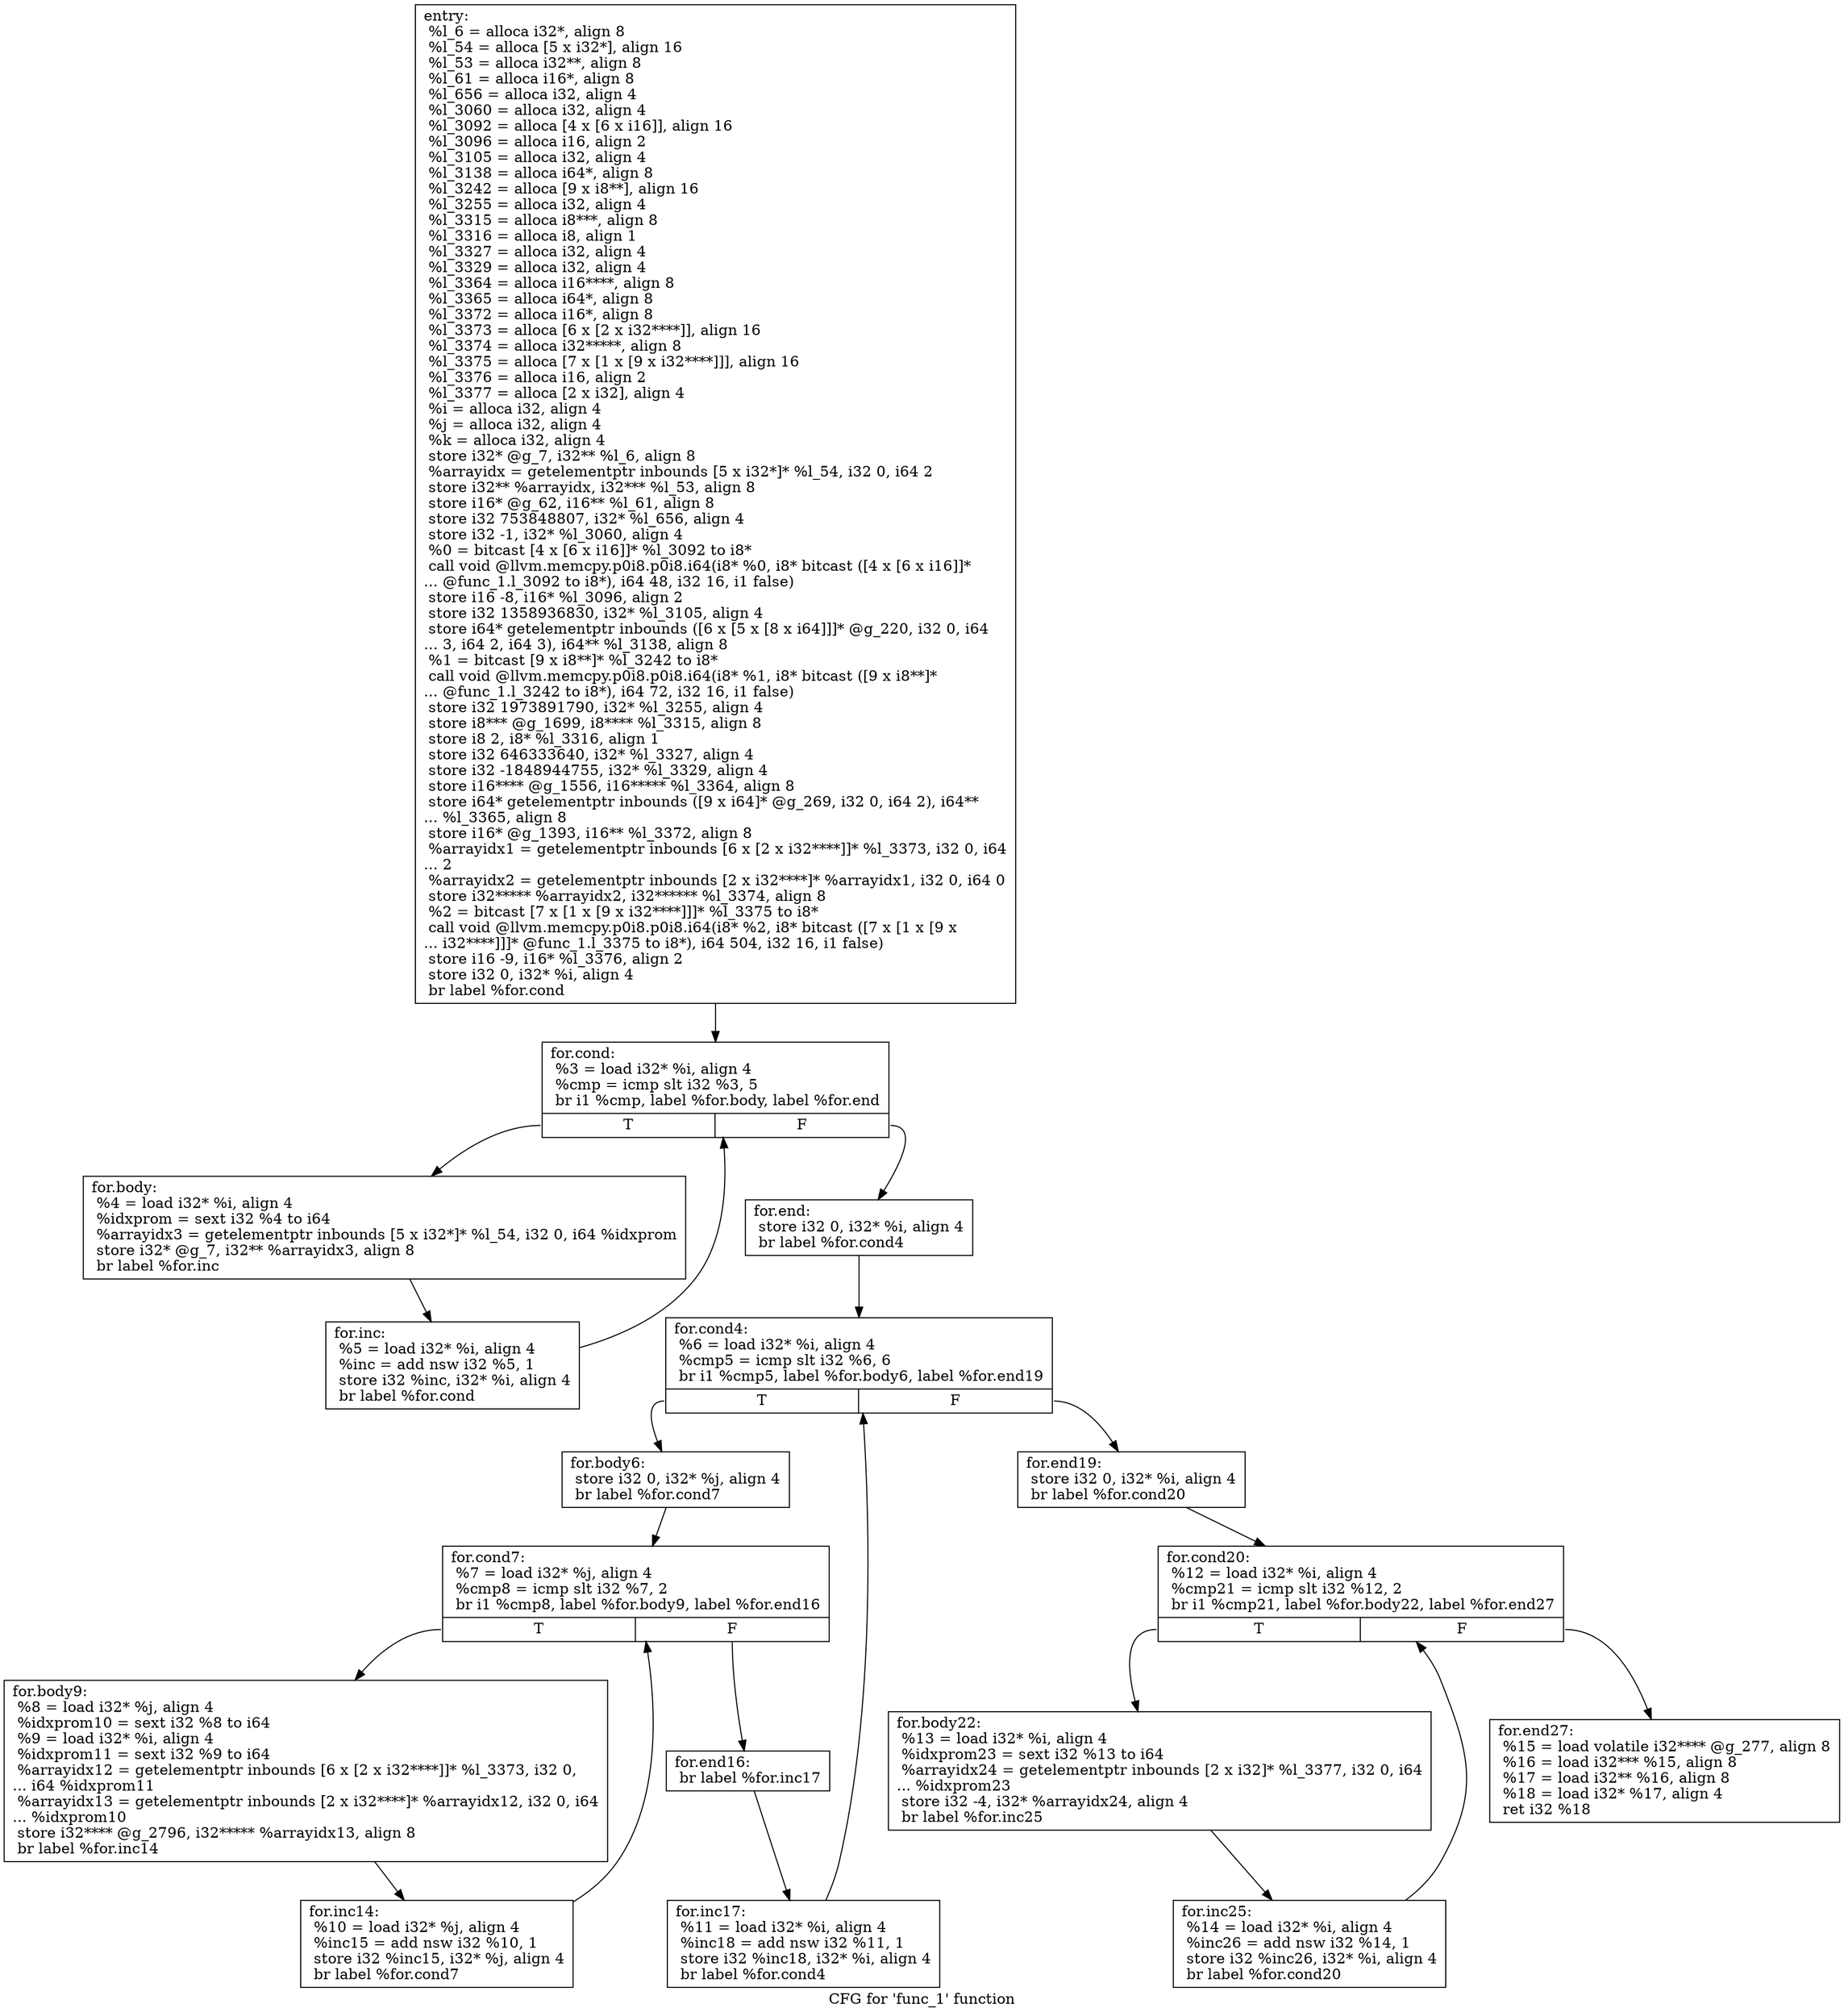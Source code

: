 digraph "CFG for 'func_1' function" {
	label="CFG for 'func_1' function";

	Node0xb1e2a28 [shape=record,label="{entry:\l  %l_6 = alloca i32*, align 8\l  %l_54 = alloca [5 x i32*], align 16\l  %l_53 = alloca i32**, align 8\l  %l_61 = alloca i16*, align 8\l  %l_656 = alloca i32, align 4\l  %l_3060 = alloca i32, align 4\l  %l_3092 = alloca [4 x [6 x i16]], align 16\l  %l_3096 = alloca i16, align 2\l  %l_3105 = alloca i32, align 4\l  %l_3138 = alloca i64*, align 8\l  %l_3242 = alloca [9 x i8**], align 16\l  %l_3255 = alloca i32, align 4\l  %l_3315 = alloca i8***, align 8\l  %l_3316 = alloca i8, align 1\l  %l_3327 = alloca i32, align 4\l  %l_3329 = alloca i32, align 4\l  %l_3364 = alloca i16****, align 8\l  %l_3365 = alloca i64*, align 8\l  %l_3372 = alloca i16*, align 8\l  %l_3373 = alloca [6 x [2 x i32****]], align 16\l  %l_3374 = alloca i32*****, align 8\l  %l_3375 = alloca [7 x [1 x [9 x i32****]]], align 16\l  %l_3376 = alloca i16, align 2\l  %l_3377 = alloca [2 x i32], align 4\l  %i = alloca i32, align 4\l  %j = alloca i32, align 4\l  %k = alloca i32, align 4\l  store i32* @g_7, i32** %l_6, align 8\l  %arrayidx = getelementptr inbounds [5 x i32*]* %l_54, i32 0, i64 2\l  store i32** %arrayidx, i32*** %l_53, align 8\l  store i16* @g_62, i16** %l_61, align 8\l  store i32 753848807, i32* %l_656, align 4\l  store i32 -1, i32* %l_3060, align 4\l  %0 = bitcast [4 x [6 x i16]]* %l_3092 to i8*\l  call void @llvm.memcpy.p0i8.p0i8.i64(i8* %0, i8* bitcast ([4 x [6 x i16]]*\l... @func_1.l_3092 to i8*), i64 48, i32 16, i1 false)\l  store i16 -8, i16* %l_3096, align 2\l  store i32 1358936830, i32* %l_3105, align 4\l  store i64* getelementptr inbounds ([6 x [5 x [8 x i64]]]* @g_220, i32 0, i64\l... 3, i64 2, i64 3), i64** %l_3138, align 8\l  %1 = bitcast [9 x i8**]* %l_3242 to i8*\l  call void @llvm.memcpy.p0i8.p0i8.i64(i8* %1, i8* bitcast ([9 x i8**]*\l... @func_1.l_3242 to i8*), i64 72, i32 16, i1 false)\l  store i32 1973891790, i32* %l_3255, align 4\l  store i8*** @g_1699, i8**** %l_3315, align 8\l  store i8 2, i8* %l_3316, align 1\l  store i32 646333640, i32* %l_3327, align 4\l  store i32 -1848944755, i32* %l_3329, align 4\l  store i16**** @g_1556, i16***** %l_3364, align 8\l  store i64* getelementptr inbounds ([9 x i64]* @g_269, i32 0, i64 2), i64**\l... %l_3365, align 8\l  store i16* @g_1393, i16** %l_3372, align 8\l  %arrayidx1 = getelementptr inbounds [6 x [2 x i32****]]* %l_3373, i32 0, i64\l... 2\l  %arrayidx2 = getelementptr inbounds [2 x i32****]* %arrayidx1, i32 0, i64 0\l  store i32***** %arrayidx2, i32****** %l_3374, align 8\l  %2 = bitcast [7 x [1 x [9 x i32****]]]* %l_3375 to i8*\l  call void @llvm.memcpy.p0i8.p0i8.i64(i8* %2, i8* bitcast ([7 x [1 x [9 x\l... i32****]]]* @func_1.l_3375 to i8*), i64 504, i32 16, i1 false)\l  store i16 -9, i16* %l_3376, align 2\l  store i32 0, i32* %i, align 4\l  br label %for.cond\l}"];
	Node0xb1e2a28 -> Node0xb1e2a58;
	Node0xb1e2a58 [shape=record,label="{for.cond:                                         \l  %3 = load i32* %i, align 4\l  %cmp = icmp slt i32 %3, 5\l  br i1 %cmp, label %for.body, label %for.end\l|{<s0>T|<s1>F}}"];
	Node0xb1e2a58:s0 -> Node0xb1e2d30;
	Node0xb1e2a58:s1 -> Node0xb1e2d90;
	Node0xb1e2d30 [shape=record,label="{for.body:                                         \l  %4 = load i32* %i, align 4\l  %idxprom = sext i32 %4 to i64\l  %arrayidx3 = getelementptr inbounds [5 x i32*]* %l_54, i32 0, i64 %idxprom\l  store i32* @g_7, i32** %arrayidx3, align 8\l  br label %for.inc\l}"];
	Node0xb1e2d30 -> Node0xb1e2d60;
	Node0xb1e2d60 [shape=record,label="{for.inc:                                          \l  %5 = load i32* %i, align 4\l  %inc = add nsw i32 %5, 1\l  store i32 %inc, i32* %i, align 4\l  br label %for.cond\l}"];
	Node0xb1e2d60 -> Node0xb1e2a58;
	Node0xb1e2d90 [shape=record,label="{for.end:                                          \l  store i32 0, i32* %i, align 4\l  br label %for.cond4\l}"];
	Node0xb1e2d90 -> Node0xb1e2dc0;
	Node0xb1e2dc0 [shape=record,label="{for.cond4:                                        \l  %6 = load i32* %i, align 4\l  %cmp5 = icmp slt i32 %6, 6\l  br i1 %cmp5, label %for.body6, label %for.end19\l|{<s0>T|<s1>F}}"];
	Node0xb1e2dc0:s0 -> Node0xb1e2df0;
	Node0xb1e2dc0:s1 -> Node0xb1e2f10;
	Node0xb1e2df0 [shape=record,label="{for.body6:                                        \l  store i32 0, i32* %j, align 4\l  br label %for.cond7\l}"];
	Node0xb1e2df0 -> Node0xb1e2e20;
	Node0xb1e2e20 [shape=record,label="{for.cond7:                                        \l  %7 = load i32* %j, align 4\l  %cmp8 = icmp slt i32 %7, 2\l  br i1 %cmp8, label %for.body9, label %for.end16\l|{<s0>T|<s1>F}}"];
	Node0xb1e2e20:s0 -> Node0xb1e2e50;
	Node0xb1e2e20:s1 -> Node0xb1e2eb0;
	Node0xb1e2e50 [shape=record,label="{for.body9:                                        \l  %8 = load i32* %j, align 4\l  %idxprom10 = sext i32 %8 to i64\l  %9 = load i32* %i, align 4\l  %idxprom11 = sext i32 %9 to i64\l  %arrayidx12 = getelementptr inbounds [6 x [2 x i32****]]* %l_3373, i32 0,\l... i64 %idxprom11\l  %arrayidx13 = getelementptr inbounds [2 x i32****]* %arrayidx12, i32 0, i64\l... %idxprom10\l  store i32**** @g_2796, i32***** %arrayidx13, align 8\l  br label %for.inc14\l}"];
	Node0xb1e2e50 -> Node0xb1e2e80;
	Node0xb1e2e80 [shape=record,label="{for.inc14:                                        \l  %10 = load i32* %j, align 4\l  %inc15 = add nsw i32 %10, 1\l  store i32 %inc15, i32* %j, align 4\l  br label %for.cond7\l}"];
	Node0xb1e2e80 -> Node0xb1e2e20;
	Node0xb1e2eb0 [shape=record,label="{for.end16:                                        \l  br label %for.inc17\l}"];
	Node0xb1e2eb0 -> Node0xb1e2ee0;
	Node0xb1e2ee0 [shape=record,label="{for.inc17:                                        \l  %11 = load i32* %i, align 4\l  %inc18 = add nsw i32 %11, 1\l  store i32 %inc18, i32* %i, align 4\l  br label %for.cond4\l}"];
	Node0xb1e2ee0 -> Node0xb1e2dc0;
	Node0xb1e2f10 [shape=record,label="{for.end19:                                        \l  store i32 0, i32* %i, align 4\l  br label %for.cond20\l}"];
	Node0xb1e2f10 -> Node0xb1e2f40;
	Node0xb1e2f40 [shape=record,label="{for.cond20:                                       \l  %12 = load i32* %i, align 4\l  %cmp21 = icmp slt i32 %12, 2\l  br i1 %cmp21, label %for.body22, label %for.end27\l|{<s0>T|<s1>F}}"];
	Node0xb1e2f40:s0 -> Node0xb1e2f70;
	Node0xb1e2f40:s1 -> Node0xb1e2fd0;
	Node0xb1e2f70 [shape=record,label="{for.body22:                                       \l  %13 = load i32* %i, align 4\l  %idxprom23 = sext i32 %13 to i64\l  %arrayidx24 = getelementptr inbounds [2 x i32]* %l_3377, i32 0, i64\l... %idxprom23\l  store i32 -4, i32* %arrayidx24, align 4\l  br label %for.inc25\l}"];
	Node0xb1e2f70 -> Node0xb1e2fa0;
	Node0xb1e2fa0 [shape=record,label="{for.inc25:                                        \l  %14 = load i32* %i, align 4\l  %inc26 = add nsw i32 %14, 1\l  store i32 %inc26, i32* %i, align 4\l  br label %for.cond20\l}"];
	Node0xb1e2fa0 -> Node0xb1e2f40;
	Node0xb1e2fd0 [shape=record,label="{for.end27:                                        \l  %15 = load volatile i32**** @g_277, align 8\l  %16 = load i32*** %15, align 8\l  %17 = load i32** %16, align 8\l  %18 = load i32* %17, align 4\l  ret i32 %18\l}"];
}
